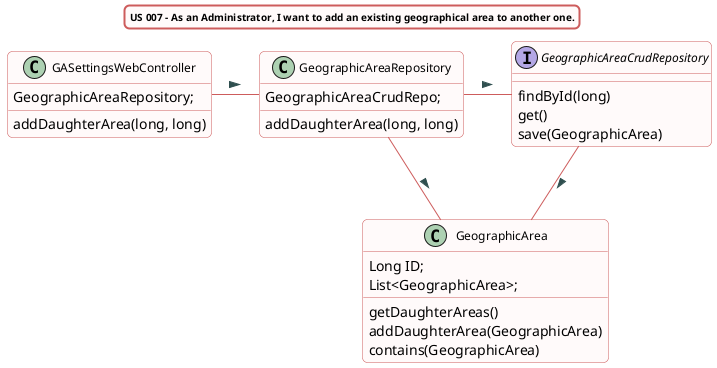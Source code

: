 @startuml

title US 007 - As an Administrator, I want to add an existing geographical area to another one.
skinparam titleBorderRoundCorner 10
skinparam titleBorderThickness 2
skinparam titleBorderColor indianred
skinparam titleBackgroundColor Snow
skinparam FontName quicksand
skinparam titleFontSize 10
skinparam roundcorner 10


skinparam class {
  BorderColor indianred
  BackgroundColor indianred
  BackgroundColor Snow
   roundcorner 10
   ArrowFontName Verdana
   ArrowColor indianred
   ArrowFontColor darkslategrey
   FontSize 12
}

class GeographicAreaRepository
class GeographicArea
class GeographicAreaCrudRepository


GASettingsWebController -right- GeographicAreaRepository : >
GeographicAreaRepository -right- GeographicArea : >
GeographicAreaRepository -right- GeographicAreaCrudRepository : >
GeographicAreaCrudRepository -- GeographicArea : >



class GASettingsWebController {
GeographicAreaRepository;
addDaughterArea(long, long)
}

class GeographicAreaRepository{
GeographicAreaCrudRepo;
addDaughterArea(long, long)
}

class GeographicArea{
Long ID;
List<GeographicArea>;
getDaughterAreas()
addDaughterArea(GeographicArea)
contains(GeographicArea)

}

interface GeographicAreaCrudRepository {
findById(long)
get()
save(GeographicArea)
}

@enduml